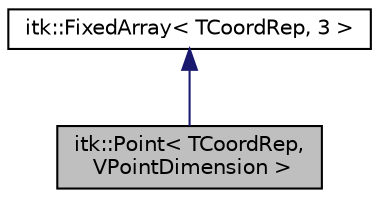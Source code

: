digraph "itk::Point&lt; TCoordRep, VPointDimension &gt;"
{
 // LATEX_PDF_SIZE
  edge [fontname="Helvetica",fontsize="10",labelfontname="Helvetica",labelfontsize="10"];
  node [fontname="Helvetica",fontsize="10",shape=record];
  Node1 [label="itk::Point\< TCoordRep,\l VPointDimension \>",height=0.2,width=0.4,color="black", fillcolor="grey75", style="filled", fontcolor="black",tooltip="A templated class holding a geometric point in n-Dimensional space."];
  Node2 -> Node1 [dir="back",color="midnightblue",fontsize="10",style="solid",fontname="Helvetica"];
  Node2 [label="itk::FixedArray\< TCoordRep, 3 \>",height=0.2,width=0.4,color="black", fillcolor="white", style="filled",URL="$classitk_1_1FixedArray.html",tooltip=" "];
}
